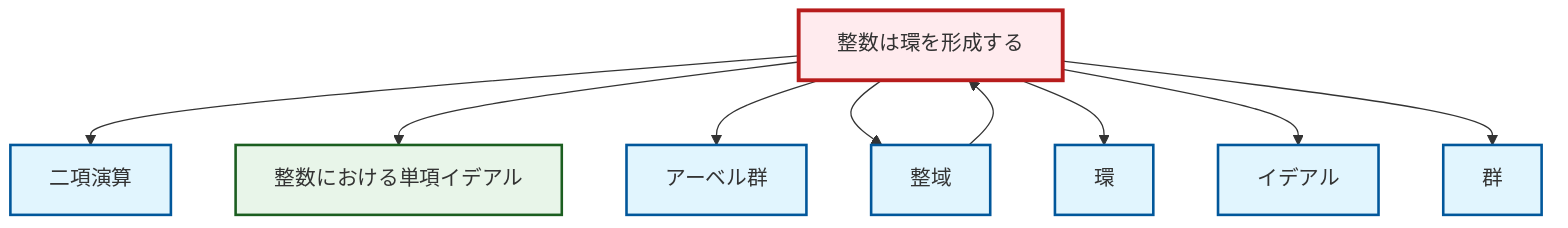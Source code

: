 graph TD
    classDef definition fill:#e1f5fe,stroke:#01579b,stroke-width:2px
    classDef theorem fill:#f3e5f5,stroke:#4a148c,stroke-width:2px
    classDef axiom fill:#fff3e0,stroke:#e65100,stroke-width:2px
    classDef example fill:#e8f5e9,stroke:#1b5e20,stroke-width:2px
    classDef current fill:#ffebee,stroke:#b71c1c,stroke-width:3px
    ex-principal-ideal["整数における単項イデアル"]:::example
    ex-integers-ring["整数は環を形成する"]:::example
    def-group["群"]:::definition
    def-ring["環"]:::definition
    def-binary-operation["二項演算"]:::definition
    def-integral-domain["整域"]:::definition
    def-ideal["イデアル"]:::definition
    def-abelian-group["アーベル群"]:::definition
    ex-integers-ring --> def-binary-operation
    ex-integers-ring --> ex-principal-ideal
    ex-integers-ring --> def-abelian-group
    ex-integers-ring --> def-integral-domain
    ex-integers-ring --> def-ring
    ex-integers-ring --> def-ideal
    ex-integers-ring --> def-group
    def-integral-domain --> ex-integers-ring
    class ex-integers-ring current
